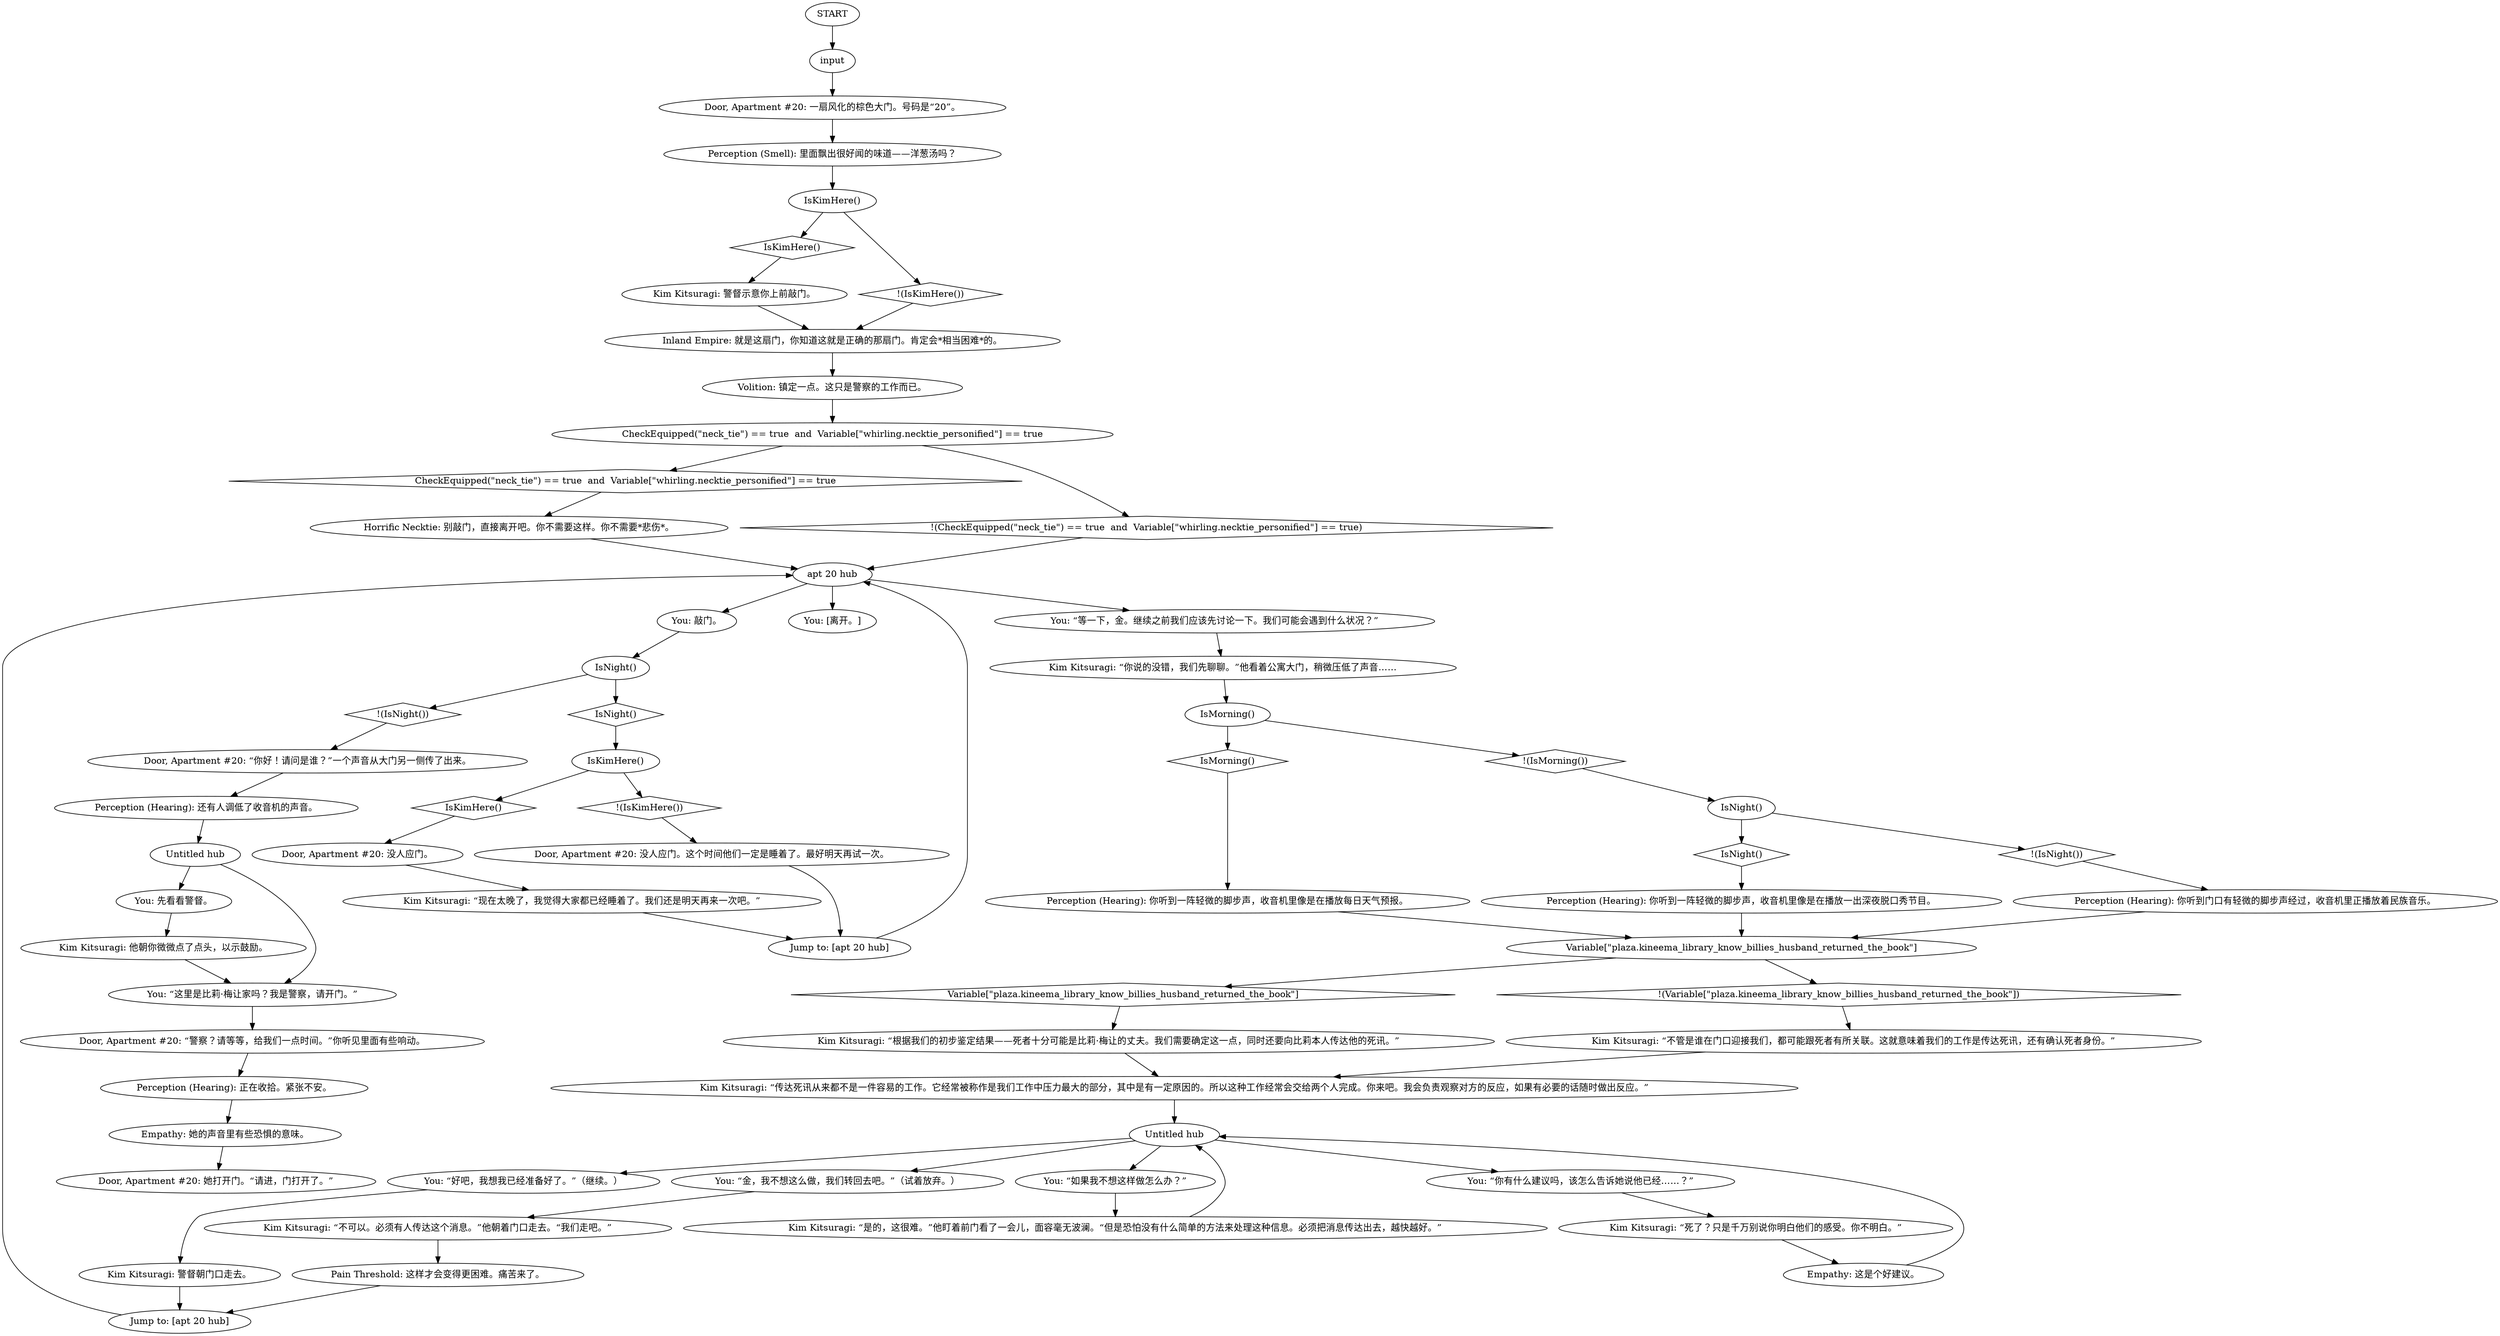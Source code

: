 # APT / WCW DOOR
# DOOR, APARTMENT #20 (WORKING CLASS WOMAN)
# ==================================================
digraph G {
	  0 [label="START"];
	  1 [label="input"];
	  3 [label="IsKimHere()"];
	  4 [label="IsKimHere()", shape=diamond];
	  5 [label="!(IsKimHere())", shape=diamond];
	  6 [label="Kim Kitsuragi: 警督示意你上前敲门。"];
	  7 [label="Kim Kitsuragi: “传达死讯从来都不是一件容易的工作。它经常被称作是我们工作中压力最大的部分，其中是有一定原因的。所以这种工作经常会交给两个人完成。你来吧。我会负责观察对方的反应，如果有必要的话随时做出反应。”"];
	  8 [label="IsMorning()"];
	  9 [label="IsMorning()", shape=diamond];
	  10 [label="!(IsMorning())", shape=diamond];
	  11 [label="You: “如果我不想这样做怎么办？”"];
	  12 [label="You: “好吧，我想我已经准备好了。”（继续。）"];
	  13 [label="Volition: 镇定一点。这只是警察的工作而已。"];
	  14 [label="You: 敲门。"];
	  15 [label="Untitled hub"];
	  16 [label="You: “这里是比莉·梅让家吗？我是警察，请开门。”"];
	  17 [label="You: [离开。]"];
	  18 [label="Horrific Necktie: 别敲门，直接离开吧。你不需要这样。你不需要*悲伤*。"];
	  19 [label="Perception (Hearing): 你听到门口有轻微的脚步声经过，收音机里正播放着民族音乐。"];
	  20 [label="Pain Threshold: 这样才会变得更困难。痛苦来了。"];
	  21 [label="Kim Kitsuragi: “根据我们的初步鉴定结果——死者十分可能是比莉·梅让的丈夫。我们需要确定这一点，同时还要向比莉本人传达他的死讯。”"];
	  22 [label="Jump to: [apt 20 hub]"];
	  23 [label="Perception (Smell): 里面飘出很好闻的味道——洋葱汤吗？"];
	  24 [label="Perception (Hearing): 还有人调低了收音机的声音。"];
	  25 [label="Kim Kitsuragi: “不管是谁在门口迎接我们，都可能跟死者有所关联。这就意味着我们的工作是传达死讯，还有确认死者身份。”"];
	  26 [label="Perception (Hearing): 你听到一阵轻微的脚步声，收音机里像是在播放一出深夜脱口秀节目。"];
	  27 [label="You: 先看看警督。"];
	  28 [label="IsNight()"];
	  29 [label="IsNight()", shape=diamond];
	  30 [label="!(IsNight())", shape=diamond];
	  31 [label="You: “金，我不想这么做，我们转回去吧。”（试着放弃。）"];
	  32 [label="Kim Kitsuragi: “现在太晚了，我觉得大家都已经睡着了。我们还是明天再来一次吧。”"];
	  33 [label="Door, Apartment #20: 一扇风化的棕色大门。号码是“20”。"];
	  34 [label="CheckEquipped(\"neck_tie\") == true  and  Variable[\"whirling.necktie_personified\"] == true"];
	  35 [label="CheckEquipped(\"neck_tie\") == true  and  Variable[\"whirling.necktie_personified\"] == true", shape=diamond];
	  36 [label="!(CheckEquipped(\"neck_tie\") == true  and  Variable[\"whirling.necktie_personified\"] == true)", shape=diamond];
	  37 [label="IsNight()"];
	  38 [label="IsNight()", shape=diamond];
	  39 [label="!(IsNight())", shape=diamond];
	  40 [label="Empathy: 这是个好建议。"];
	  41 [label="Kim Kitsuragi: 他朝你微微点了点头，以示鼓励。"];
	  42 [label="Door, Apartment #20: 没人应门。"];
	  43 [label="Kim Kitsuragi: 警督朝门口走去。"];
	  44 [label="Door, Apartment #20: 她打开门。“请进，门打开了。”"];
	  45 [label="Kim Kitsuragi: “你说的没错，我们先聊聊。”他看着公寓大门，稍微压低了声音……"];
	  46 [label="Door, Apartment #20: 没人应门。这个时间他们一定是睡着了。最好明天再试一次。"];
	  47 [label="apt 20 hub"];
	  48 [label="Variable[\"plaza.kineema_library_know_billies_husband_returned_the_book\"]"];
	  49 [label="Variable[\"plaza.kineema_library_know_billies_husband_returned_the_book\"]", shape=diamond];
	  50 [label="!(Variable[\"plaza.kineema_library_know_billies_husband_returned_the_book\"])", shape=diamond];
	  51 [label="Kim Kitsuragi: “死了？只是千万别说你明白他们的感受。你不明白。”"];
	  52 [label="Perception (Hearing): 正在收拾。紧张不安。"];
	  53 [label="Door, Apartment #20: “你好！请问是谁？”一个声音从大门另一侧传了出来。"];
	  54 [label="Jump to: [apt 20 hub]"];
	  55 [label="Kim Kitsuragi: “不可以。必须有人传达这个消息。”他朝着门口走去。“我们走吧。”"];
	  56 [label="Perception (Hearing): 你听到一阵轻微的脚步声，收音机里像是在播放每日天气预报。"];
	  57 [label="IsKimHere()"];
	  58 [label="IsKimHere()", shape=diamond];
	  59 [label="!(IsKimHere())", shape=diamond];
	  60 [label="Door, Apartment #20: “警察？请等等，给我们一点时间。”你听见里面有些响动。"];
	  61 [label="Empathy: 她的声音里有些恐惧的意味。"];
	  62 [label="You: “等一下，金。继续之前我们应该先讨论一下。我们可能会遇到什么状况？”"];
	  63 [label="Kim Kitsuragi: “是的，这很难。”他盯着前门看了一会儿，面容毫无波澜。“但是恐怕没有什么简单的方法来处理这种信息。必须把消息传达出去，越快越好。”"];
	  64 [label="Inland Empire: 就是这扇门，你知道这就是正确的那扇门。肯定会*相当困难*的。"];
	  65 [label="Untitled hub"];
	  66 [label="You: “你有什么建议吗，该怎么告诉她说他已经……？”"];
	  0 -> 1
	  1 -> 33
	  3 -> 4
	  3 -> 5
	  4 -> 6
	  5 -> 64
	  6 -> 64
	  7 -> 65
	  8 -> 9
	  8 -> 10
	  9 -> 56
	  10 -> 37
	  11 -> 63
	  12 -> 43
	  13 -> 34
	  14 -> 28
	  15 -> 16
	  15 -> 27
	  16 -> 60
	  18 -> 47
	  19 -> 48
	  20 -> 22
	  21 -> 7
	  22 -> 47
	  23 -> 3
	  24 -> 15
	  25 -> 7
	  26 -> 48
	  27 -> 41
	  28 -> 29
	  28 -> 30
	  29 -> 57
	  30 -> 53
	  31 -> 55
	  32 -> 54
	  33 -> 23
	  34 -> 35
	  34 -> 36
	  35 -> 18
	  36 -> 47
	  37 -> 38
	  37 -> 39
	  38 -> 26
	  39 -> 19
	  40 -> 65
	  41 -> 16
	  42 -> 32
	  43 -> 22
	  45 -> 8
	  46 -> 54
	  47 -> 17
	  47 -> 62
	  47 -> 14
	  48 -> 49
	  48 -> 50
	  49 -> 21
	  50 -> 25
	  51 -> 40
	  52 -> 61
	  53 -> 24
	  54 -> 47
	  55 -> 20
	  56 -> 48
	  57 -> 58
	  57 -> 59
	  58 -> 42
	  59 -> 46
	  60 -> 52
	  61 -> 44
	  62 -> 45
	  63 -> 65
	  64 -> 13
	  65 -> 66
	  65 -> 11
	  65 -> 12
	  65 -> 31
	  66 -> 51
}

